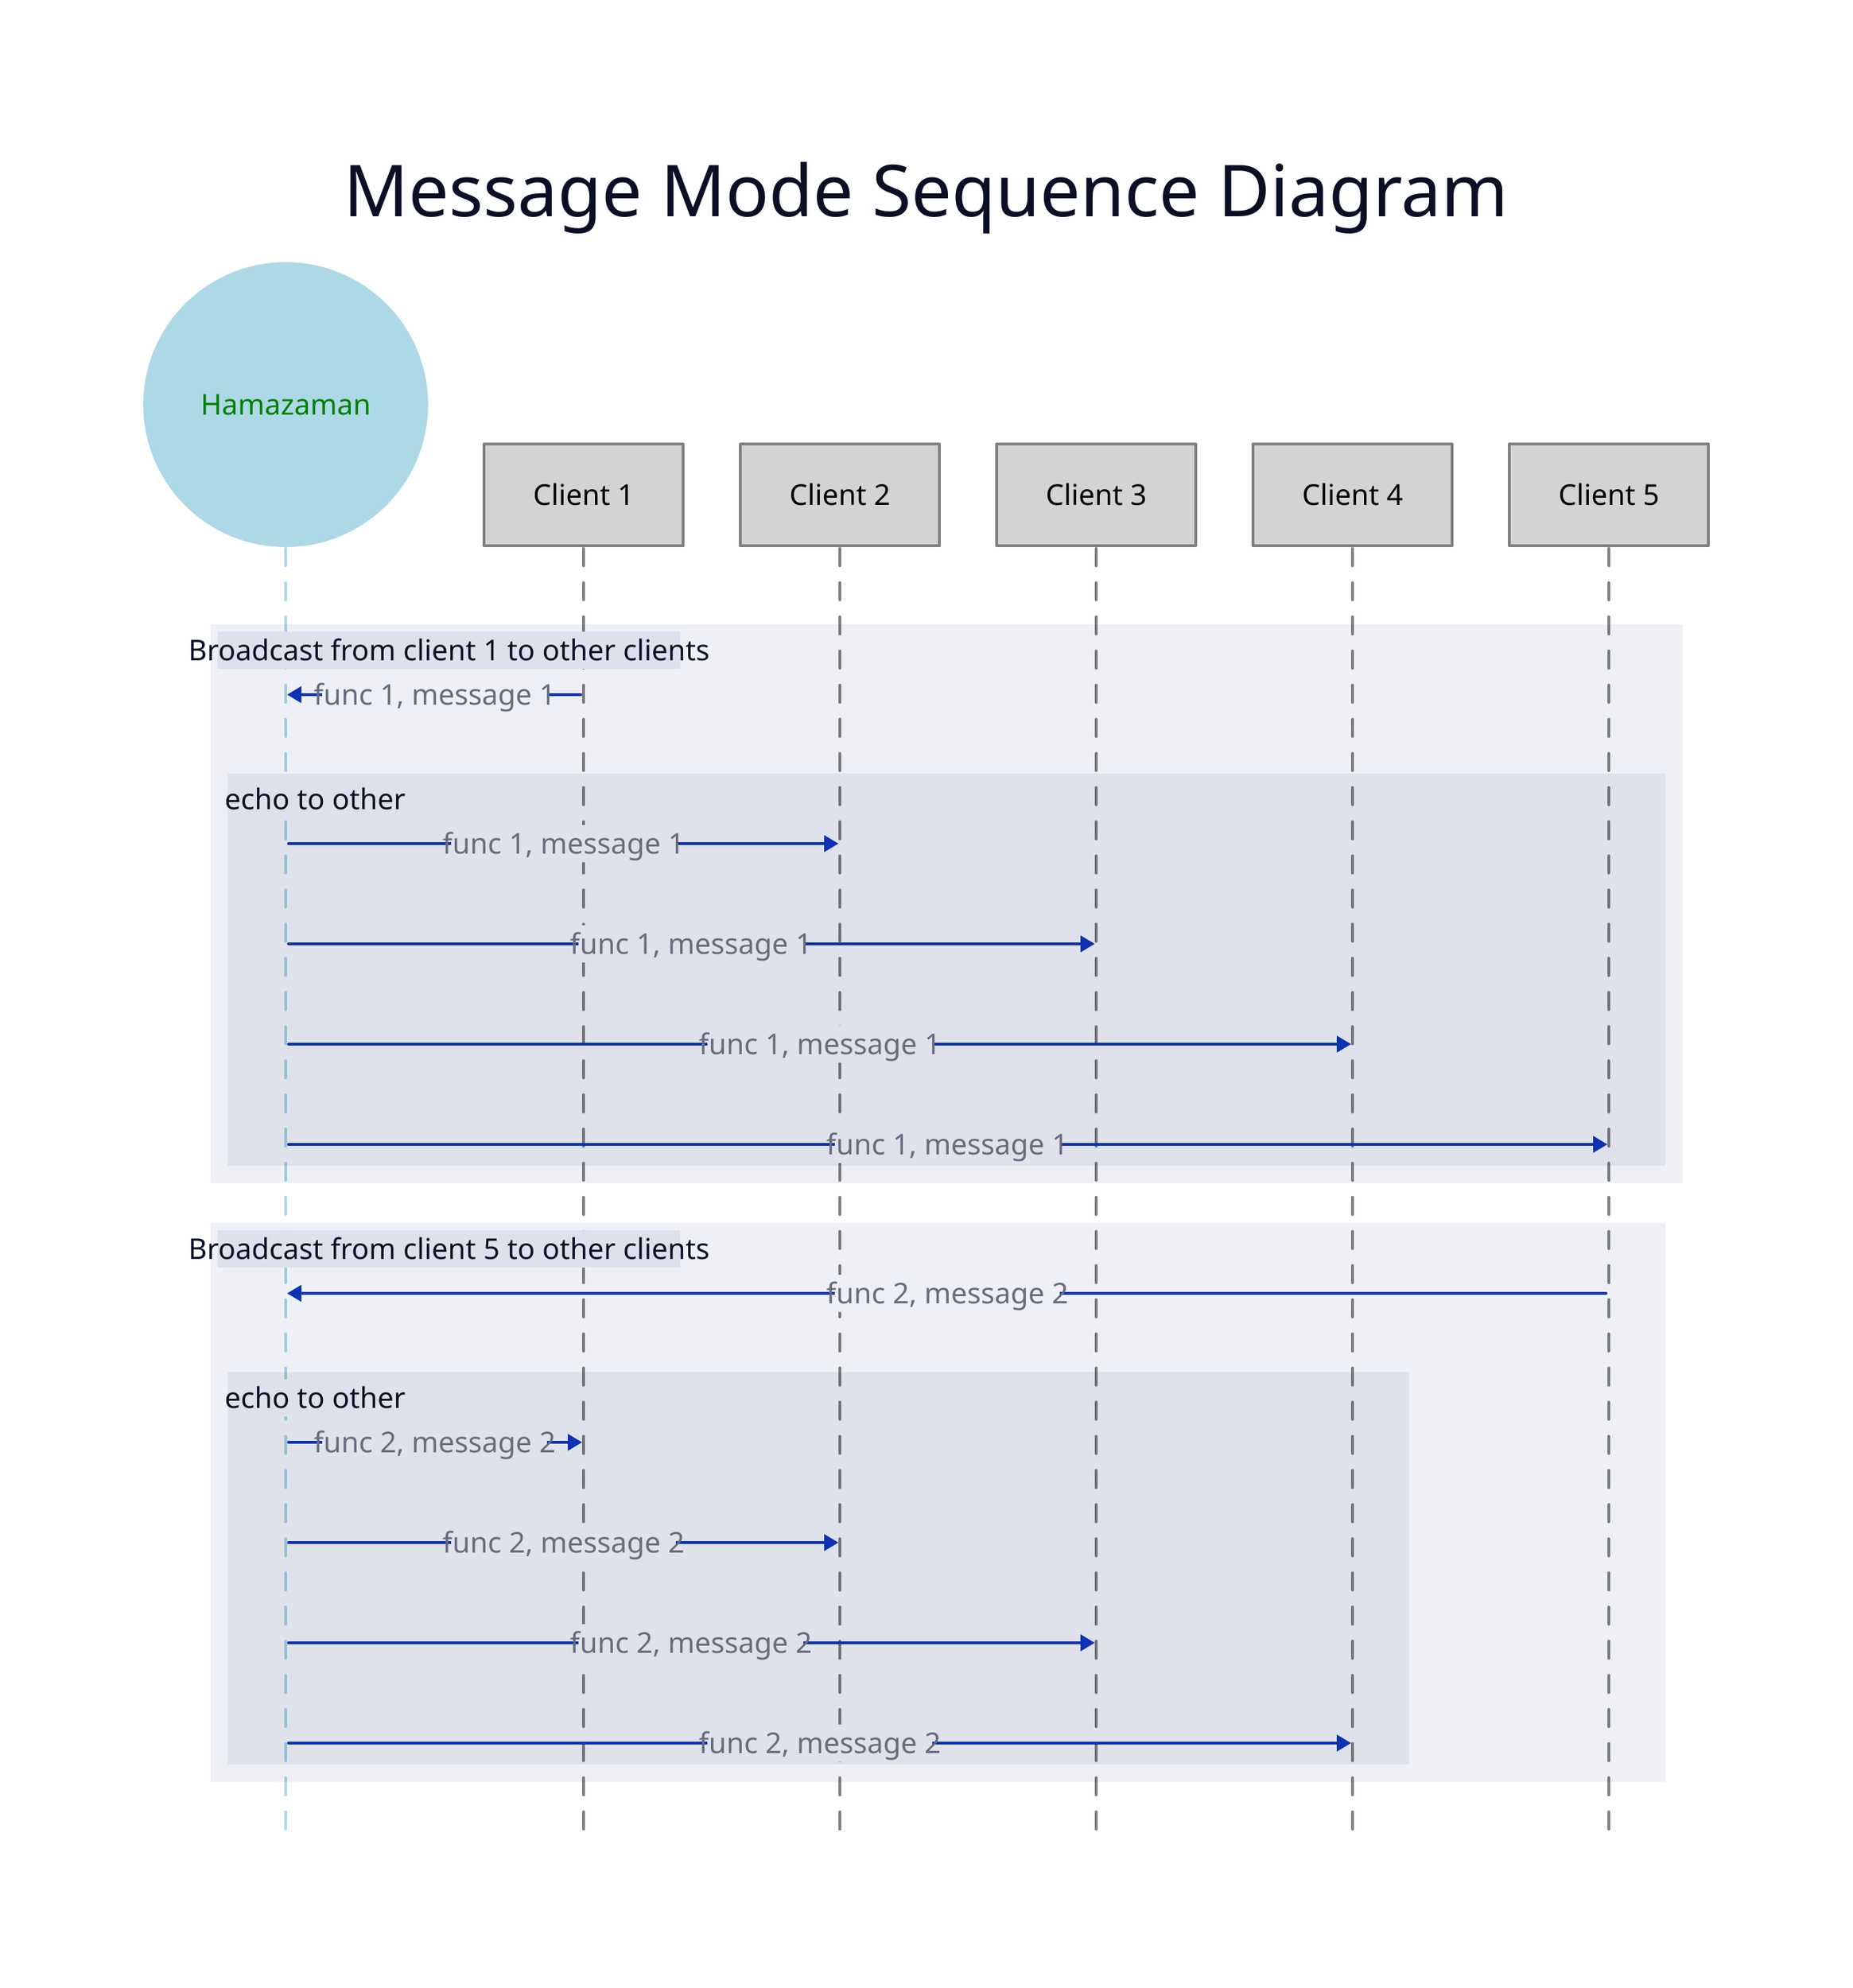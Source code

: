 title1: {
  label: Message Mode Sequence Diagram
  near: top-center
  shape: text
  style: {
    font-size: 50
    bold: true
  }
}

# ## ------- Nodes --------------
shape: sequence_diagram
hamzaman: Hamazaman {
  class: [hamzaman]
}
client1: {
  label: "Client 1"
  class: [client]
}
client2: {
  label: "Client 2"
  class: [client]
}
client3: {
  label: "Client 3"
  class: [client]
}
client4: {
  label: "Client 4"
  class: [client]
}
client5: {
  label: "Client 5"
  class: [client]
}

Broadcast from client 1 to other clients: {
  class: [arraow]
  client1 -> hamzaman: {
    label: "    func 1, message 1    "
    class: [arraow]
  }
  echo to other: {
    class: [arraow]
    client2 <- hamzaman: {
      label: "    func 1, message 1    "
      class: [arraow]
    }
    client3 <- hamzaman: {
      label: "    func 1, message 1    "
      class: [arraow]
    }
    client4 <- hamzaman: {
      label: "    func 1, message 1    "
      class: [arraow]
    }
    client5 <- hamzaman: {
      label: "    func 1, message 1    "
      class: [arraow]
    }
  }
}

Broadcast from client 5 to other clients: {
  class: [arraow]
  client5 -> hamzaman: {
    label: "    func 2, message 2    "
    class: [arraow]
  }
  echo to other: {
    class: [arraow]
    client1 <- hamzaman: {
      label: "    func 2, message 2    "
      class: [arraow]
    }
    client2 <- hamzaman: {
      label: "    func 2, message 2    "
      class: [arraow]
    }
    client3 <- hamzaman: {
      label: "    func 2, message 2    "
      class: [arraow]
    }
    client4 <- hamzaman: {
      label: "    func 2, message 2    "
      class: [arraow]
    }
  }
}

# ## ------- Classes --------------
classes: {
  client: {
    style: {
      fill: lightgray
      stroke: gray
      font-color: black
      font: mono
      font-size: 20
      bold: true
    }
  }
  hamzaman: {
    shape: circle
    style: {
      fill: lightblue
      stroke: lightblue
      font-color: green
      font: mono
      font-size: 20
      bold: true
    }
  }
  arraow: {
    style: {
      font-size: 20
    }
  }
}
